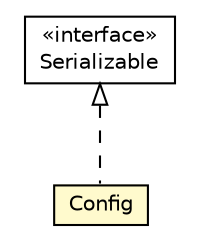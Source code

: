 #!/usr/local/bin/dot
#
# Class diagram 
# Generated by UMLGraph version R5_6-24-gf6e263 (http://www.umlgraph.org/)
#

digraph G {
	edge [fontname="Helvetica",fontsize=10,labelfontname="Helvetica",labelfontsize=10];
	node [fontname="Helvetica",fontsize=10,shape=plaintext];
	nodesep=0.25;
	ranksep=0.5;
	// org.universAAL.tools.ucc.model.usrv.Config
	c38980 [label=<<table title="org.universAAL.tools.ucc.model.usrv.Config" border="0" cellborder="1" cellspacing="0" cellpadding="2" port="p" bgcolor="lemonChiffon" href="./Config.html">
		<tr><td><table border="0" cellspacing="0" cellpadding="1">
<tr><td align="center" balign="center"> Config </td></tr>
		</table></td></tr>
		</table>>, URL="./Config.html", fontname="Helvetica", fontcolor="black", fontsize=10.0];
	//org.universAAL.tools.ucc.model.usrv.Config implements java.io.Serializable
	c39153:p -> c38980:p [dir=back,arrowtail=empty,style=dashed];
	// java.io.Serializable
	c39153 [label=<<table title="java.io.Serializable" border="0" cellborder="1" cellspacing="0" cellpadding="2" port="p" href="http://java.sun.com/j2se/1.4.2/docs/api/java/io/Serializable.html">
		<tr><td><table border="0" cellspacing="0" cellpadding="1">
<tr><td align="center" balign="center"> &#171;interface&#187; </td></tr>
<tr><td align="center" balign="center"> Serializable </td></tr>
		</table></td></tr>
		</table>>, URL="http://java.sun.com/j2se/1.4.2/docs/api/java/io/Serializable.html", fontname="Helvetica", fontcolor="black", fontsize=10.0];
}

